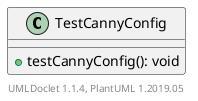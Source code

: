 @startuml

    class TestCannyConfig [[TestCannyConfig.html]] {
        +testCannyConfig(): void
    }


    center footer UMLDoclet 1.1.4, PlantUML 1.2019.05
@enduml
